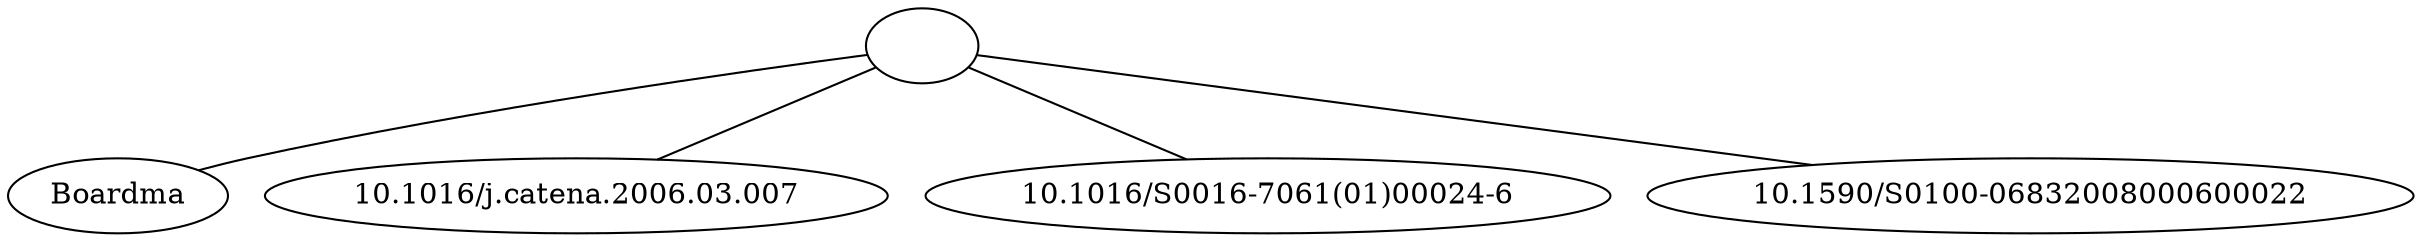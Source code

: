 strict graph mind_map147 {
	"" -- Boardma
	"" -- "10.1016/j.catena.2006.03.007"
	"" -- "10.1016/S0016-7061(01)00024-6"
	"" -- "10.1590/S0100-06832008000600022"
}
